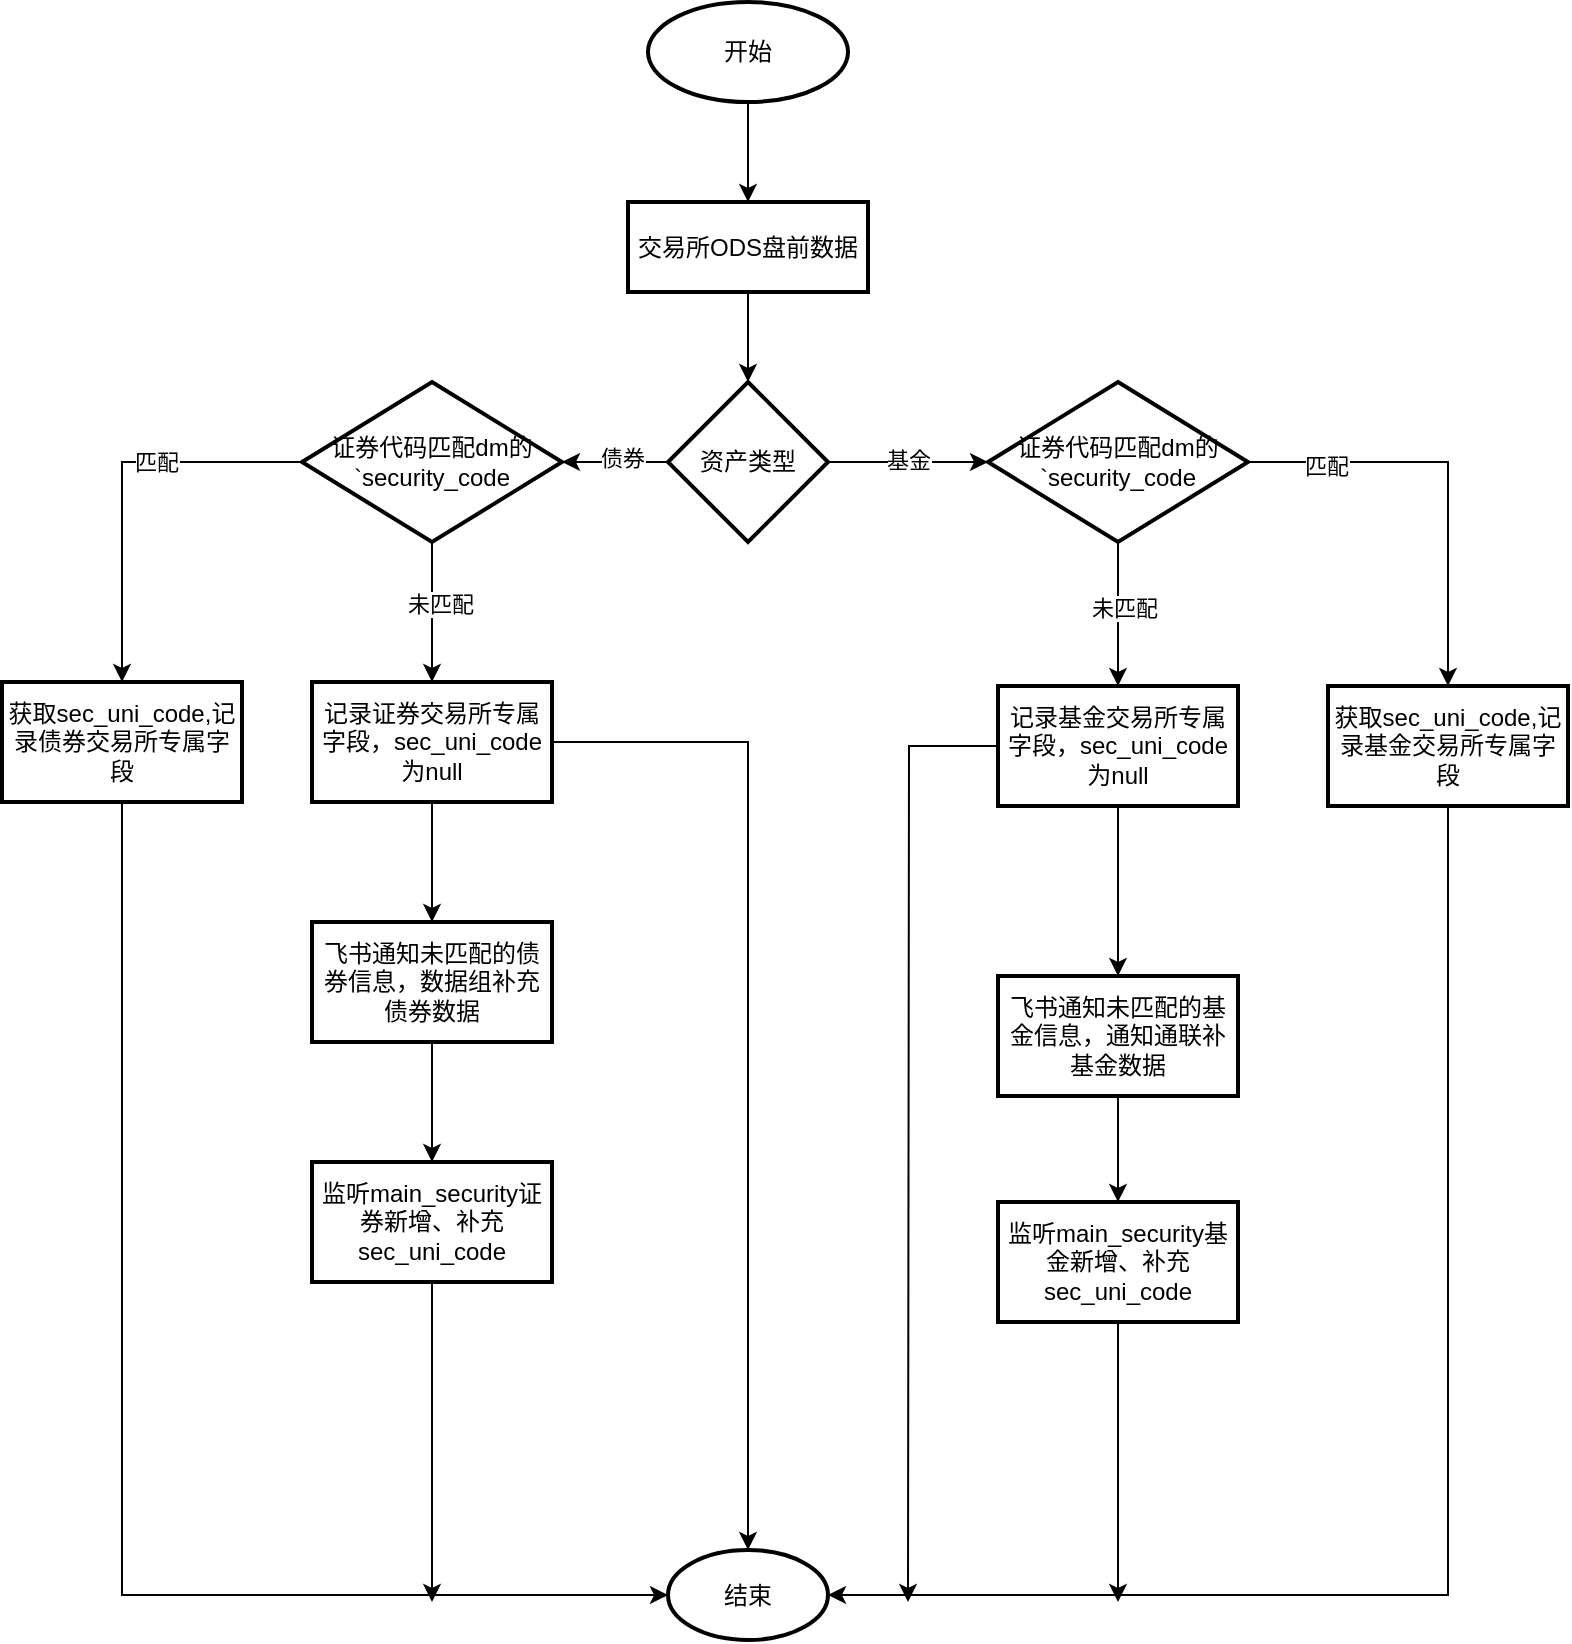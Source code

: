 <mxfile version="28.1.0">
  <diagram name="第 1 页" id="qlf20hynAqP5paUT_Vl2">
    <mxGraphModel dx="1426" dy="777" grid="1" gridSize="10" guides="1" tooltips="1" connect="1" arrows="1" fold="1" page="1" pageScale="1" pageWidth="827" pageHeight="1169" math="0" shadow="0">
      <root>
        <mxCell id="0" />
        <mxCell id="1" parent="0" />
        <mxCell id="aoJ1DneQytzwnr2nie6t-6" value="" style="edgeStyle=orthogonalEdgeStyle;rounded=0;orthogonalLoop=1;jettySize=auto;html=1;" parent="1" source="aoJ1DneQytzwnr2nie6t-4" target="aoJ1DneQytzwnr2nie6t-5" edge="1">
          <mxGeometry relative="1" as="geometry" />
        </mxCell>
        <mxCell id="aoJ1DneQytzwnr2nie6t-4" value="开始" style="strokeWidth=2;html=1;shape=mxgraph.flowchart.start_1;whiteSpace=wrap;" parent="1" vertex="1">
          <mxGeometry x="353" y="80" width="100" height="50" as="geometry" />
        </mxCell>
        <mxCell id="aoJ1DneQytzwnr2nie6t-8" value="" style="edgeStyle=orthogonalEdgeStyle;rounded=0;orthogonalLoop=1;jettySize=auto;html=1;" parent="1" source="aoJ1DneQytzwnr2nie6t-5" target="aoJ1DneQytzwnr2nie6t-7" edge="1">
          <mxGeometry relative="1" as="geometry" />
        </mxCell>
        <mxCell id="aoJ1DneQytzwnr2nie6t-5" value="交易所ODS盘前数据" style="whiteSpace=wrap;html=1;strokeWidth=2;" parent="1" vertex="1">
          <mxGeometry x="343" y="180" width="120" height="45" as="geometry" />
        </mxCell>
        <mxCell id="aoJ1DneQytzwnr2nie6t-16" value="" style="edgeStyle=orthogonalEdgeStyle;rounded=0;orthogonalLoop=1;jettySize=auto;html=1;" parent="1" source="aoJ1DneQytzwnr2nie6t-7" target="aoJ1DneQytzwnr2nie6t-15" edge="1">
          <mxGeometry relative="1" as="geometry" />
        </mxCell>
        <mxCell id="aoJ1DneQytzwnr2nie6t-23" value="债券" style="edgeLabel;html=1;align=center;verticalAlign=middle;resizable=0;points=[];" parent="aoJ1DneQytzwnr2nie6t-16" vertex="1" connectable="0">
          <mxGeometry x="-0.138" y="-2" relative="1" as="geometry">
            <mxPoint as="offset" />
          </mxGeometry>
        </mxCell>
        <mxCell id="aoJ1DneQytzwnr2nie6t-18" value="" style="edgeStyle=orthogonalEdgeStyle;rounded=0;orthogonalLoop=1;jettySize=auto;html=1;" parent="1" source="aoJ1DneQytzwnr2nie6t-7" edge="1">
          <mxGeometry relative="1" as="geometry">
            <mxPoint x="523" y="310" as="targetPoint" />
          </mxGeometry>
        </mxCell>
        <mxCell id="aoJ1DneQytzwnr2nie6t-22" value="基金" style="edgeLabel;html=1;align=center;verticalAlign=middle;resizable=0;points=[];" parent="aoJ1DneQytzwnr2nie6t-18" vertex="1" connectable="0">
          <mxGeometry x="0.008" y="2" relative="1" as="geometry">
            <mxPoint as="offset" />
          </mxGeometry>
        </mxCell>
        <mxCell id="aoJ1DneQytzwnr2nie6t-7" value="资产类型" style="rhombus;whiteSpace=wrap;html=1;strokeWidth=2;" parent="1" vertex="1">
          <mxGeometry x="363" y="270" width="80" height="80" as="geometry" />
        </mxCell>
        <mxCell id="aoJ1DneQytzwnr2nie6t-25" value="" style="edgeStyle=orthogonalEdgeStyle;rounded=0;orthogonalLoop=1;jettySize=auto;html=1;" parent="1" source="aoJ1DneQytzwnr2nie6t-15" target="aoJ1DneQytzwnr2nie6t-24" edge="1">
          <mxGeometry relative="1" as="geometry" />
        </mxCell>
        <mxCell id="aoJ1DneQytzwnr2nie6t-26" value="匹配" style="edgeLabel;html=1;align=center;verticalAlign=middle;resizable=0;points=[];" parent="aoJ1DneQytzwnr2nie6t-25" vertex="1" connectable="0">
          <mxGeometry x="-0.27" relative="1" as="geometry">
            <mxPoint as="offset" />
          </mxGeometry>
        </mxCell>
        <mxCell id="-epTfQVmLfO2ETFPgfMP-3" value="" style="edgeStyle=orthogonalEdgeStyle;rounded=0;orthogonalLoop=1;jettySize=auto;html=1;entryX=0.5;entryY=0;entryDx=0;entryDy=0;" edge="1" parent="1" source="aoJ1DneQytzwnr2nie6t-15" target="-epTfQVmLfO2ETFPgfMP-5">
          <mxGeometry relative="1" as="geometry">
            <mxPoint x="245" y="450" as="targetPoint" />
          </mxGeometry>
        </mxCell>
        <mxCell id="-epTfQVmLfO2ETFPgfMP-4" value="未匹配" style="edgeLabel;html=1;align=center;verticalAlign=middle;resizable=0;points=[];" vertex="1" connectable="0" parent="-epTfQVmLfO2ETFPgfMP-3">
          <mxGeometry x="-0.12" y="4" relative="1" as="geometry">
            <mxPoint as="offset" />
          </mxGeometry>
        </mxCell>
        <mxCell id="aoJ1DneQytzwnr2nie6t-15" value="证券代码匹配dm的`security_code" style="rhombus;whiteSpace=wrap;html=1;strokeWidth=2;" parent="1" vertex="1">
          <mxGeometry x="180" y="270" width="130" height="80" as="geometry" />
        </mxCell>
        <mxCell id="-epTfQVmLfO2ETFPgfMP-2" value="" style="edgeStyle=orthogonalEdgeStyle;rounded=0;orthogonalLoop=1;jettySize=auto;html=1;entryX=0;entryY=0.5;entryDx=0;entryDy=0;exitX=0.5;exitY=1;exitDx=0;exitDy=0;" edge="1" parent="1" source="aoJ1DneQytzwnr2nie6t-24" target="aoJ1DneQytzwnr2nie6t-31">
          <mxGeometry relative="1" as="geometry">
            <mxPoint x="90" y="510" as="targetPoint" />
          </mxGeometry>
        </mxCell>
        <mxCell id="aoJ1DneQytzwnr2nie6t-24" value="获取sec_uni_code,记录债券交易所专属字段" style="whiteSpace=wrap;html=1;strokeWidth=2;" parent="1" vertex="1">
          <mxGeometry x="30" y="420" width="120" height="60" as="geometry" />
        </mxCell>
        <mxCell id="aoJ1DneQytzwnr2nie6t-36" value="" style="edgeStyle=orthogonalEdgeStyle;rounded=0;orthogonalLoop=1;jettySize=auto;html=1;" parent="1" source="aoJ1DneQytzwnr2nie6t-30" target="aoJ1DneQytzwnr2nie6t-35" edge="1">
          <mxGeometry relative="1" as="geometry" />
        </mxCell>
        <mxCell id="aoJ1DneQytzwnr2nie6t-44" value="未匹配" style="edgeLabel;html=1;align=center;verticalAlign=middle;resizable=0;points=[];" parent="aoJ1DneQytzwnr2nie6t-36" vertex="1" connectable="0">
          <mxGeometry x="-0.104" y="3" relative="1" as="geometry">
            <mxPoint as="offset" />
          </mxGeometry>
        </mxCell>
        <mxCell id="aoJ1DneQytzwnr2nie6t-39" value="" style="edgeStyle=orthogonalEdgeStyle;rounded=0;orthogonalLoop=1;jettySize=auto;html=1;" parent="1" source="aoJ1DneQytzwnr2nie6t-30" target="aoJ1DneQytzwnr2nie6t-38" edge="1">
          <mxGeometry relative="1" as="geometry" />
        </mxCell>
        <mxCell id="aoJ1DneQytzwnr2nie6t-42" value="匹配" style="edgeLabel;html=1;align=center;verticalAlign=middle;resizable=0;points=[];" parent="aoJ1DneQytzwnr2nie6t-39" vertex="1" connectable="0">
          <mxGeometry x="-0.635" y="-2" relative="1" as="geometry">
            <mxPoint as="offset" />
          </mxGeometry>
        </mxCell>
        <mxCell id="aoJ1DneQytzwnr2nie6t-30" value="证券代码匹配dm的`security_code" style="rhombus;whiteSpace=wrap;html=1;strokeWidth=2;" parent="1" vertex="1">
          <mxGeometry x="523" y="270" width="130" height="80" as="geometry" />
        </mxCell>
        <mxCell id="aoJ1DneQytzwnr2nie6t-31" value="结束" style="ellipse;whiteSpace=wrap;html=1;strokeWidth=2;" parent="1" vertex="1">
          <mxGeometry x="363" y="854" width="80" height="45" as="geometry" />
        </mxCell>
        <mxCell id="aoJ1DneQytzwnr2nie6t-46" value="" style="edgeStyle=orthogonalEdgeStyle;rounded=0;orthogonalLoop=1;jettySize=auto;html=1;" parent="1" source="aoJ1DneQytzwnr2nie6t-35" target="aoJ1DneQytzwnr2nie6t-45" edge="1">
          <mxGeometry relative="1" as="geometry" />
        </mxCell>
        <mxCell id="aoJ1DneQytzwnr2nie6t-50" value="" style="edgeStyle=orthogonalEdgeStyle;rounded=0;orthogonalLoop=1;jettySize=auto;html=1;" parent="1" source="aoJ1DneQytzwnr2nie6t-35" edge="1">
          <mxGeometry relative="1" as="geometry">
            <mxPoint x="483" y="880" as="targetPoint" />
          </mxGeometry>
        </mxCell>
        <mxCell id="aoJ1DneQytzwnr2nie6t-35" value="记录基金交易所专属字段，sec_uni_code为null" style="whiteSpace=wrap;html=1;strokeWidth=2;" parent="1" vertex="1">
          <mxGeometry x="528" y="422" width="120" height="60" as="geometry" />
        </mxCell>
        <mxCell id="aoJ1DneQytzwnr2nie6t-41" value="" style="edgeStyle=orthogonalEdgeStyle;rounded=0;orthogonalLoop=1;jettySize=auto;html=1;entryX=1;entryY=0.5;entryDx=0;entryDy=0;exitX=0.5;exitY=1;exitDx=0;exitDy=0;" parent="1" source="aoJ1DneQytzwnr2nie6t-38" target="aoJ1DneQytzwnr2nie6t-31" edge="1">
          <mxGeometry relative="1" as="geometry">
            <mxPoint x="753" y="580" as="targetPoint" />
          </mxGeometry>
        </mxCell>
        <mxCell id="aoJ1DneQytzwnr2nie6t-38" value="获取sec_uni_code,记录基金交易所专属字段" style="whiteSpace=wrap;html=1;strokeWidth=2;" parent="1" vertex="1">
          <mxGeometry x="693" y="422" width="120" height="60" as="geometry" />
        </mxCell>
        <mxCell id="aoJ1DneQytzwnr2nie6t-48" value="" style="edgeStyle=orthogonalEdgeStyle;rounded=0;orthogonalLoop=1;jettySize=auto;html=1;" parent="1" source="aoJ1DneQytzwnr2nie6t-45" target="aoJ1DneQytzwnr2nie6t-47" edge="1">
          <mxGeometry relative="1" as="geometry" />
        </mxCell>
        <mxCell id="aoJ1DneQytzwnr2nie6t-45" value="飞书通知未匹配的基金信息，通知通联补基金数据" style="whiteSpace=wrap;html=1;strokeWidth=2;" parent="1" vertex="1">
          <mxGeometry x="528" y="567" width="120" height="60" as="geometry" />
        </mxCell>
        <mxCell id="aoJ1DneQytzwnr2nie6t-51" style="edgeStyle=orthogonalEdgeStyle;rounded=0;orthogonalLoop=1;jettySize=auto;html=1;" parent="1" source="aoJ1DneQytzwnr2nie6t-47" edge="1">
          <mxGeometry relative="1" as="geometry">
            <mxPoint x="588" y="880" as="targetPoint" />
          </mxGeometry>
        </mxCell>
        <mxCell id="aoJ1DneQytzwnr2nie6t-47" value="监听main_security基金新增、补充sec_uni_code" style="whiteSpace=wrap;html=1;strokeWidth=2;" parent="1" vertex="1">
          <mxGeometry x="528" y="680" width="120" height="60" as="geometry" />
        </mxCell>
        <mxCell id="-epTfQVmLfO2ETFPgfMP-8" value="" style="edgeStyle=orthogonalEdgeStyle;rounded=0;orthogonalLoop=1;jettySize=auto;html=1;" edge="1" parent="1" source="-epTfQVmLfO2ETFPgfMP-5" target="-epTfQVmLfO2ETFPgfMP-6">
          <mxGeometry relative="1" as="geometry" />
        </mxCell>
        <mxCell id="-epTfQVmLfO2ETFPgfMP-13" value="" style="edgeStyle=orthogonalEdgeStyle;rounded=0;orthogonalLoop=1;jettySize=auto;html=1;entryX=0.5;entryY=0;entryDx=0;entryDy=0;" edge="1" parent="1" source="-epTfQVmLfO2ETFPgfMP-5" target="aoJ1DneQytzwnr2nie6t-31">
          <mxGeometry relative="1" as="geometry">
            <mxPoint x="385" y="450" as="targetPoint" />
          </mxGeometry>
        </mxCell>
        <mxCell id="-epTfQVmLfO2ETFPgfMP-5" value="记录证券交易所专属字段，sec_uni_code为null" style="whiteSpace=wrap;html=1;strokeWidth=2;" vertex="1" parent="1">
          <mxGeometry x="185" y="420" width="120" height="60" as="geometry" />
        </mxCell>
        <mxCell id="-epTfQVmLfO2ETFPgfMP-9" value="" style="edgeStyle=orthogonalEdgeStyle;rounded=0;orthogonalLoop=1;jettySize=auto;html=1;" edge="1" parent="1" source="-epTfQVmLfO2ETFPgfMP-6" target="-epTfQVmLfO2ETFPgfMP-7">
          <mxGeometry relative="1" as="geometry" />
        </mxCell>
        <mxCell id="-epTfQVmLfO2ETFPgfMP-6" value="飞书通知未匹配的债券信息，数据组补充债券数据" style="whiteSpace=wrap;html=1;strokeWidth=2;" vertex="1" parent="1">
          <mxGeometry x="185" y="540" width="120" height="60" as="geometry" />
        </mxCell>
        <mxCell id="-epTfQVmLfO2ETFPgfMP-11" value="" style="edgeStyle=orthogonalEdgeStyle;rounded=0;orthogonalLoop=1;jettySize=auto;html=1;" edge="1" parent="1" source="-epTfQVmLfO2ETFPgfMP-7">
          <mxGeometry relative="1" as="geometry">
            <mxPoint x="245" y="880" as="targetPoint" />
          </mxGeometry>
        </mxCell>
        <mxCell id="-epTfQVmLfO2ETFPgfMP-7" value="监听main_security证券新增、补充sec_uni_code" style="whiteSpace=wrap;html=1;strokeWidth=2;" vertex="1" parent="1">
          <mxGeometry x="185" y="660" width="120" height="60" as="geometry" />
        </mxCell>
      </root>
    </mxGraphModel>
  </diagram>
</mxfile>
